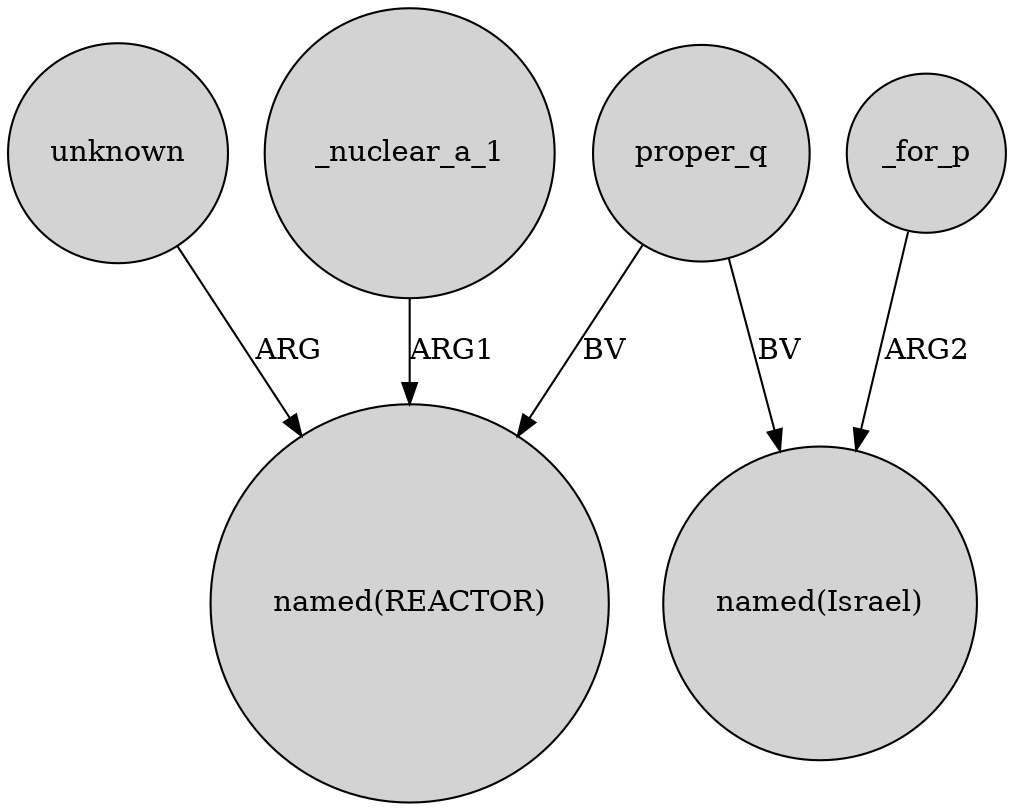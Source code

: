 digraph {
	node [shape=circle style=filled]
	unknown -> "named(REACTOR)" [label=ARG]
	_nuclear_a_1 -> "named(REACTOR)" [label=ARG1]
	_for_p -> "named(Israel)" [label=ARG2]
	proper_q -> "named(REACTOR)" [label=BV]
	proper_q -> "named(Israel)" [label=BV]
}
